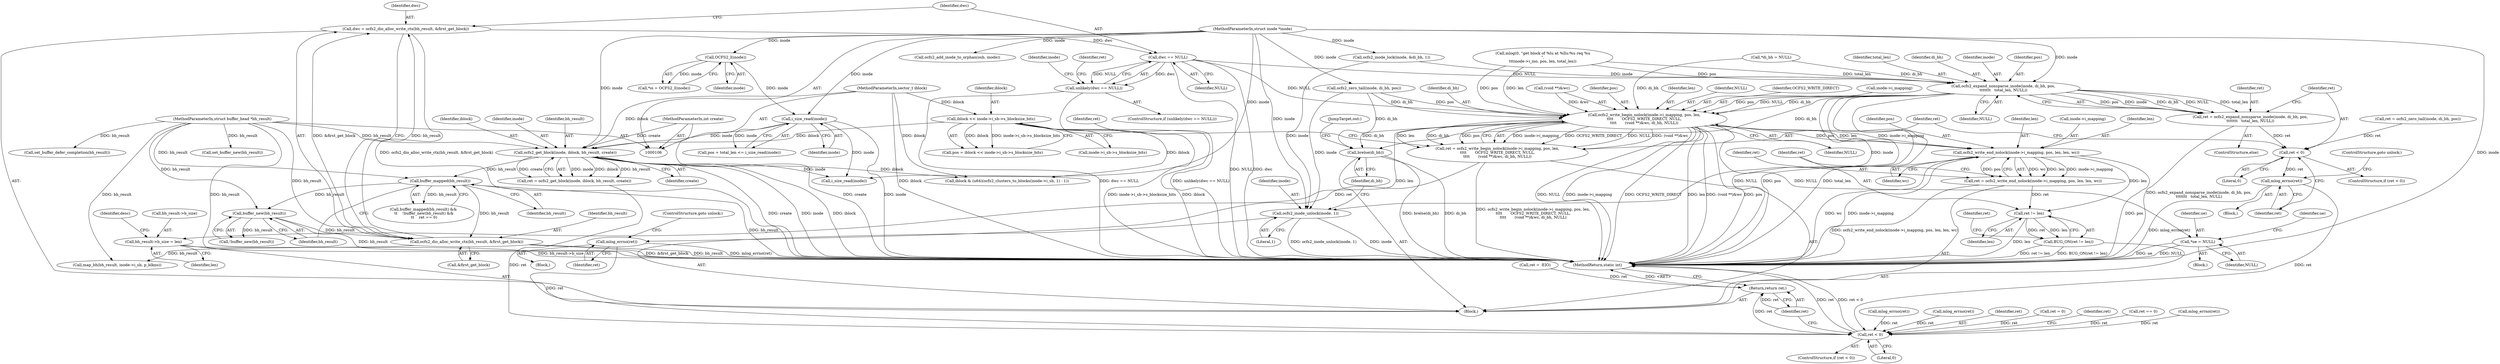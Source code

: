 digraph "1_linux_3e4c56d41eef5595035872a2ec5a483f42e8917f@API" {
"1000232" [label="(Call,dwc = ocfs2_dio_alloc_write_ctx(bh_result, &first_get_block))"];
"1000234" [label="(Call,ocfs2_dio_alloc_write_ctx(bh_result, &first_get_block))"];
"1000217" [label="(Call,buffer_mapped(bh_result))"];
"1000205" [label="(Call,ocfs2_get_block(inode, iblock, bh_result, create))"];
"1000195" [label="(Call,i_size_read(inode))"];
"1000122" [label="(Call,OCFS2_I(inode))"];
"1000107" [label="(MethodParameterIn,struct inode *inode)"];
"1000141" [label="(Call,iblock << inode->i_sb->s_blocksize_bits)"];
"1000108" [label="(MethodParameterIn,sector_t iblock)"];
"1000109" [label="(MethodParameterIn,struct buffer_head *bh_result)"];
"1000110" [label="(MethodParameterIn,int create)"];
"1000221" [label="(Call,buffer_new(bh_result))"];
"1000240" [label="(Call,dwc == NULL)"];
"1000239" [label="(Call,unlikely(dwc == NULL))"];
"1000326" [label="(Call,ocfs2_expand_nonsparse_inode(inode, di_bh, pos,\n\t\t\t\t\t\t\t   total_len, NULL))"];
"1000324" [label="(Call,ret = ocfs2_expand_nonsparse_inode(inode, di_bh, pos,\n\t\t\t\t\t\t\t   total_len, NULL))"];
"1000333" [label="(Call,ret < 0)"];
"1000337" [label="(Call,mlog_errno(ret))"];
"1000485" [label="(Call,ret < 0)"];
"1000492" [label="(Return,return ret;)"];
"1000342" [label="(Call,ocfs2_write_begin_nolock(inode->i_mapping, pos, len,\n\t\t\t\t       OCFS2_WRITE_DIRECT, NULL,\n\t\t\t\t       (void **)&wc, di_bh, NULL))"];
"1000340" [label="(Call,ret = ocfs2_write_begin_nolock(inode->i_mapping, pos, len,\n\t\t\t\t       OCFS2_WRITE_DIRECT, NULL,\n\t\t\t\t       (void **)&wc, di_bh, NULL))"];
"1000359" [label="(Call,mlog_errno(ret))"];
"1000402" [label="(Call,bh_result->b_size = len)"];
"1000424" [label="(Call,*ue = NULL)"];
"1000457" [label="(Call,ocfs2_write_end_nolock(inode->i_mapping, pos, len, len, wc))"];
"1000455" [label="(Call,ret = ocfs2_write_end_nolock(inode->i_mapping, pos, len, len, wc))"];
"1000466" [label="(Call,ret != len)"];
"1000465" [label="(Call,BUG_ON(ret != len))"];
"1000481" [label="(Call,brelse(di_bh))"];
"1000478" [label="(Call,ocfs2_inode_unlock(inode, 1))"];
"1000396" [label="(Call,map_bh(bh_result, inode->i_sb, p_blkno))"];
"1000465" [label="(Call,BUG_ON(ret != len))"];
"1000334" [label="(Identifier,ret)"];
"1000484" [label="(ControlStructure,if (ret < 0))"];
"1000354" [label="(Identifier,di_bh)"];
"1000195" [label="(Call,i_size_read(inode))"];
"1000142" [label="(Identifier,iblock)"];
"1000282" [label="(Call,mlog_errno(ret))"];
"1000409" [label="(Identifier,desc)"];
"1000468" [label="(Identifier,len)"];
"1000330" [label="(Identifier,total_len)"];
"1000235" [label="(Identifier,bh_result)"];
"1000123" [label="(Identifier,inode)"];
"1000462" [label="(Identifier,len)"];
"1000300" [label="(Call,mlog_errno(ret))"];
"1000456" [label="(Identifier,ret)"];
"1000422" [label="(Block,)"];
"1000478" [label="(Call,ocfs2_inode_unlock(inode, 1))"];
"1000411" [label="(Call,set_buffer_new(bh_result))"];
"1000317" [label="(Call,ret = ocfs2_zero_tail(inode, di_bh, pos))"];
"1000216" [label="(Call,buffer_mapped(bh_result) &&\n \t\t    !buffer_new(bh_result) &&\n \t\t    ret == 0)"];
"1000239" [label="(Call,unlikely(dwc == NULL))"];
"1000111" [label="(Block,)"];
"1000331" [label="(Identifier,NULL)"];
"1000458" [label="(Call,inode->i_mapping)"];
"1000413" [label="(Call,set_buffer_defer_completion(bh_result))"];
"1000340" [label="(Call,ret = ocfs2_write_begin_nolock(inode->i_mapping, pos, len,\n\t\t\t\t       OCFS2_WRITE_DIRECT, NULL,\n\t\t\t\t       (void **)&wc, di_bh, NULL))"];
"1000342" [label="(Call,ocfs2_write_begin_nolock(inode->i_mapping, pos, len,\n\t\t\t\t       OCFS2_WRITE_DIRECT, NULL,\n\t\t\t\t       (void **)&wc, di_bh, NULL))"];
"1000486" [label="(Identifier,ret)"];
"1000241" [label="(Identifier,dwc)"];
"1000236" [label="(Call,&first_get_block)"];
"1000328" [label="(Identifier,di_bh)"];
"1000217" [label="(Call,buffer_mapped(bh_result))"];
"1000488" [label="(Call,ret = -EIO)"];
"1000181" [label="(Call,mlog(0, \"get block of %lu at %llu:%u req %u\n\",\n\t\t\tinode->i_ino, pos, len, total_len))"];
"1000335" [label="(Literal,0)"];
"1000455" [label="(Call,ret = ocfs2_write_end_nolock(inode->i_mapping, pos, len, len, wc))"];
"1000385" [label="(Call,iblock & (u64)(ocfs2_clusters_to_blocks(inode->i_sb, 1) - 1))"];
"1000350" [label="(Call,(void **)&wc)"];
"1000424" [label="(Call,*ue = NULL)"];
"1000141" [label="(Call,iblock << inode->i_sb->s_blocksize_bits)"];
"1000108" [label="(MethodParameterIn,sector_t iblock)"];
"1000242" [label="(Identifier,NULL)"];
"1000265" [label="(Call,i_size_read(inode))"];
"1000203" [label="(Call,ret = ocfs2_get_block(inode, iblock, bh_result, create))"];
"1000325" [label="(Identifier,ret)"];
"1000346" [label="(Identifier,pos)"];
"1000233" [label="(Identifier,dwc)"];
"1000232" [label="(Call,dwc = ocfs2_dio_alloc_write_ctx(bh_result, &first_get_block))"];
"1000469" [label="(Call,ret = 0)"];
"1000209" [label="(Identifier,create)"];
"1000240" [label="(Call,dwc == NULL)"];
"1000222" [label="(Identifier,bh_result)"];
"1000274" [label="(Call,ocfs2_add_inode_to_orphan(osb, inode))"];
"1000134" [label="(Call,*di_bh = NULL)"];
"1000220" [label="(Call,!buffer_new(bh_result))"];
"1000470" [label="(Identifier,ret)"];
"1000207" [label="(Identifier,iblock)"];
"1000238" [label="(ControlStructure,if (unlikely(dwc == NULL)))"];
"1000324" [label="(Call,ret = ocfs2_expand_nonsparse_inode(inode, di_bh, pos,\n\t\t\t\t\t\t\t   total_len, NULL))"];
"1000489" [label="(Identifier,ret)"];
"1000341" [label="(Identifier,ret)"];
"1000463" [label="(Identifier,len)"];
"1000234" [label="(Call,ocfs2_dio_alloc_write_ctx(bh_result, &first_get_block))"];
"1000430" [label="(Identifier,ue)"];
"1000191" [label="(Call,pos + total_len <= i_size_read(inode))"];
"1000256" [label="(Identifier,inode)"];
"1000143" [label="(Call,inode->i_sb->s_blocksize_bits)"];
"1000426" [label="(Identifier,NULL)"];
"1000327" [label="(Identifier,inode)"];
"1000337" [label="(Call,mlog_errno(ret))"];
"1000336" [label="(Block,)"];
"1000483" [label="(JumpTarget,out:)"];
"1000205" [label="(Call,ocfs2_get_block(inode, iblock, bh_result, create))"];
"1000457" [label="(Call,ocfs2_write_end_nolock(inode->i_mapping, pos, len, len, wc))"];
"1000323" [label="(ControlStructure,else)"];
"1000110" [label="(MethodParameterIn,int create)"];
"1000466" [label="(Call,ret != len)"];
"1000223" [label="(Call,ret == 0)"];
"1000464" [label="(Identifier,wc)"];
"1000206" [label="(Identifier,inode)"];
"1000347" [label="(Identifier,len)"];
"1000493" [label="(Identifier,ret)"];
"1000349" [label="(Identifier,NULL)"];
"1000357" [label="(Identifier,ret)"];
"1000107" [label="(MethodParameterIn,struct inode *inode)"];
"1000494" [label="(MethodReturn,static int)"];
"1000425" [label="(Identifier,ue)"];
"1000339" [label="(ControlStructure,goto unlock;)"];
"1000492" [label="(Return,return ret;)"];
"1000122" [label="(Call,OCFS2_I(inode))"];
"1000326" [label="(Call,ocfs2_expand_nonsparse_inode(inode, di_bh, pos,\n\t\t\t\t\t\t\t   total_len, NULL))"];
"1000479" [label="(Identifier,inode)"];
"1000196" [label="(Identifier,inode)"];
"1000333" [label="(Call,ret < 0)"];
"1000329" [label="(Identifier,pos)"];
"1000248" [label="(Call,mlog_errno(ret))"];
"1000360" [label="(Identifier,ret)"];
"1000487" [label="(Literal,0)"];
"1000403" [label="(Call,bh_result->b_size)"];
"1000338" [label="(Identifier,ret)"];
"1000361" [label="(ControlStructure,goto unlock;)"];
"1000109" [label="(MethodParameterIn,struct buffer_head *bh_result)"];
"1000480" [label="(Literal,1)"];
"1000348" [label="(Identifier,OCFS2_WRITE_DIRECT)"];
"1000319" [label="(Call,ocfs2_zero_tail(inode, di_bh, pos))"];
"1000332" [label="(ControlStructure,if (ret < 0))"];
"1000359" [label="(Call,mlog_errno(ret))"];
"1000467" [label="(Identifier,ret)"];
"1000355" [label="(Identifier,NULL)"];
"1000406" [label="(Identifier,len)"];
"1000221" [label="(Call,buffer_new(bh_result))"];
"1000485" [label="(Call,ret < 0)"];
"1000292" [label="(Call,ocfs2_inode_lock(inode, &di_bh, 1))"];
"1000139" [label="(Call,pos = iblock << inode->i_sb->s_blocksize_bits)"];
"1000120" [label="(Call,*oi = OCFS2_I(inode))"];
"1000461" [label="(Identifier,pos)"];
"1000482" [label="(Identifier,di_bh)"];
"1000245" [label="(Identifier,ret)"];
"1000343" [label="(Call,inode->i_mapping)"];
"1000208" [label="(Identifier,bh_result)"];
"1000218" [label="(Identifier,bh_result)"];
"1000402" [label="(Call,bh_result->b_size = len)"];
"1000481" [label="(Call,brelse(di_bh))"];
"1000358" [label="(Block,)"];
"1000232" -> "1000111"  [label="AST: "];
"1000232" -> "1000234"  [label="CFG: "];
"1000233" -> "1000232"  [label="AST: "];
"1000234" -> "1000232"  [label="AST: "];
"1000241" -> "1000232"  [label="CFG: "];
"1000232" -> "1000494"  [label="DDG: ocfs2_dio_alloc_write_ctx(bh_result, &first_get_block)"];
"1000234" -> "1000232"  [label="DDG: bh_result"];
"1000234" -> "1000232"  [label="DDG: &first_get_block"];
"1000232" -> "1000240"  [label="DDG: dwc"];
"1000234" -> "1000236"  [label="CFG: "];
"1000235" -> "1000234"  [label="AST: "];
"1000236" -> "1000234"  [label="AST: "];
"1000234" -> "1000494"  [label="DDG: &first_get_block"];
"1000234" -> "1000494"  [label="DDG: bh_result"];
"1000217" -> "1000234"  [label="DDG: bh_result"];
"1000221" -> "1000234"  [label="DDG: bh_result"];
"1000109" -> "1000234"  [label="DDG: bh_result"];
"1000234" -> "1000396"  [label="DDG: bh_result"];
"1000217" -> "1000216"  [label="AST: "];
"1000217" -> "1000218"  [label="CFG: "];
"1000218" -> "1000217"  [label="AST: "];
"1000222" -> "1000217"  [label="CFG: "];
"1000216" -> "1000217"  [label="CFG: "];
"1000217" -> "1000494"  [label="DDG: bh_result"];
"1000217" -> "1000216"  [label="DDG: bh_result"];
"1000205" -> "1000217"  [label="DDG: bh_result"];
"1000109" -> "1000217"  [label="DDG: bh_result"];
"1000217" -> "1000221"  [label="DDG: bh_result"];
"1000205" -> "1000203"  [label="AST: "];
"1000205" -> "1000209"  [label="CFG: "];
"1000206" -> "1000205"  [label="AST: "];
"1000207" -> "1000205"  [label="AST: "];
"1000208" -> "1000205"  [label="AST: "];
"1000209" -> "1000205"  [label="AST: "];
"1000203" -> "1000205"  [label="CFG: "];
"1000205" -> "1000494"  [label="DDG: create"];
"1000205" -> "1000494"  [label="DDG: inode"];
"1000205" -> "1000494"  [label="DDG: iblock"];
"1000205" -> "1000203"  [label="DDG: inode"];
"1000205" -> "1000203"  [label="DDG: iblock"];
"1000205" -> "1000203"  [label="DDG: bh_result"];
"1000205" -> "1000203"  [label="DDG: create"];
"1000195" -> "1000205"  [label="DDG: inode"];
"1000107" -> "1000205"  [label="DDG: inode"];
"1000141" -> "1000205"  [label="DDG: iblock"];
"1000108" -> "1000205"  [label="DDG: iblock"];
"1000109" -> "1000205"  [label="DDG: bh_result"];
"1000110" -> "1000205"  [label="DDG: create"];
"1000205" -> "1000265"  [label="DDG: inode"];
"1000205" -> "1000385"  [label="DDG: iblock"];
"1000195" -> "1000191"  [label="AST: "];
"1000195" -> "1000196"  [label="CFG: "];
"1000196" -> "1000195"  [label="AST: "];
"1000191" -> "1000195"  [label="CFG: "];
"1000195" -> "1000494"  [label="DDG: inode"];
"1000195" -> "1000191"  [label="DDG: inode"];
"1000122" -> "1000195"  [label="DDG: inode"];
"1000107" -> "1000195"  [label="DDG: inode"];
"1000195" -> "1000265"  [label="DDG: inode"];
"1000122" -> "1000120"  [label="AST: "];
"1000122" -> "1000123"  [label="CFG: "];
"1000123" -> "1000122"  [label="AST: "];
"1000120" -> "1000122"  [label="CFG: "];
"1000122" -> "1000120"  [label="DDG: inode"];
"1000107" -> "1000122"  [label="DDG: inode"];
"1000107" -> "1000106"  [label="AST: "];
"1000107" -> "1000494"  [label="DDG: inode"];
"1000107" -> "1000265"  [label="DDG: inode"];
"1000107" -> "1000274"  [label="DDG: inode"];
"1000107" -> "1000292"  [label="DDG: inode"];
"1000107" -> "1000319"  [label="DDG: inode"];
"1000107" -> "1000326"  [label="DDG: inode"];
"1000107" -> "1000478"  [label="DDG: inode"];
"1000141" -> "1000139"  [label="AST: "];
"1000141" -> "1000143"  [label="CFG: "];
"1000142" -> "1000141"  [label="AST: "];
"1000143" -> "1000141"  [label="AST: "];
"1000139" -> "1000141"  [label="CFG: "];
"1000141" -> "1000494"  [label="DDG: iblock"];
"1000141" -> "1000494"  [label="DDG: inode->i_sb->s_blocksize_bits"];
"1000141" -> "1000139"  [label="DDG: iblock"];
"1000141" -> "1000139"  [label="DDG: inode->i_sb->s_blocksize_bits"];
"1000108" -> "1000141"  [label="DDG: iblock"];
"1000141" -> "1000385"  [label="DDG: iblock"];
"1000108" -> "1000106"  [label="AST: "];
"1000108" -> "1000494"  [label="DDG: iblock"];
"1000108" -> "1000385"  [label="DDG: iblock"];
"1000109" -> "1000106"  [label="AST: "];
"1000109" -> "1000494"  [label="DDG: bh_result"];
"1000109" -> "1000221"  [label="DDG: bh_result"];
"1000109" -> "1000396"  [label="DDG: bh_result"];
"1000109" -> "1000411"  [label="DDG: bh_result"];
"1000109" -> "1000413"  [label="DDG: bh_result"];
"1000110" -> "1000106"  [label="AST: "];
"1000110" -> "1000494"  [label="DDG: create"];
"1000221" -> "1000220"  [label="AST: "];
"1000221" -> "1000222"  [label="CFG: "];
"1000222" -> "1000221"  [label="AST: "];
"1000220" -> "1000221"  [label="CFG: "];
"1000221" -> "1000494"  [label="DDG: bh_result"];
"1000221" -> "1000220"  [label="DDG: bh_result"];
"1000240" -> "1000239"  [label="AST: "];
"1000240" -> "1000242"  [label="CFG: "];
"1000241" -> "1000240"  [label="AST: "];
"1000242" -> "1000240"  [label="AST: "];
"1000239" -> "1000240"  [label="CFG: "];
"1000240" -> "1000494"  [label="DDG: NULL"];
"1000240" -> "1000494"  [label="DDG: dwc"];
"1000240" -> "1000239"  [label="DDG: dwc"];
"1000240" -> "1000239"  [label="DDG: NULL"];
"1000240" -> "1000326"  [label="DDG: NULL"];
"1000240" -> "1000342"  [label="DDG: NULL"];
"1000239" -> "1000238"  [label="AST: "];
"1000245" -> "1000239"  [label="CFG: "];
"1000256" -> "1000239"  [label="CFG: "];
"1000239" -> "1000494"  [label="DDG: unlikely(dwc == NULL)"];
"1000239" -> "1000494"  [label="DDG: dwc == NULL"];
"1000326" -> "1000324"  [label="AST: "];
"1000326" -> "1000331"  [label="CFG: "];
"1000327" -> "1000326"  [label="AST: "];
"1000328" -> "1000326"  [label="AST: "];
"1000329" -> "1000326"  [label="AST: "];
"1000330" -> "1000326"  [label="AST: "];
"1000331" -> "1000326"  [label="AST: "];
"1000324" -> "1000326"  [label="CFG: "];
"1000326" -> "1000494"  [label="DDG: NULL"];
"1000326" -> "1000494"  [label="DDG: pos"];
"1000326" -> "1000494"  [label="DDG: total_len"];
"1000326" -> "1000324"  [label="DDG: pos"];
"1000326" -> "1000324"  [label="DDG: inode"];
"1000326" -> "1000324"  [label="DDG: di_bh"];
"1000326" -> "1000324"  [label="DDG: NULL"];
"1000326" -> "1000324"  [label="DDG: total_len"];
"1000292" -> "1000326"  [label="DDG: inode"];
"1000134" -> "1000326"  [label="DDG: di_bh"];
"1000181" -> "1000326"  [label="DDG: pos"];
"1000181" -> "1000326"  [label="DDG: total_len"];
"1000326" -> "1000342"  [label="DDG: pos"];
"1000326" -> "1000342"  [label="DDG: NULL"];
"1000326" -> "1000342"  [label="DDG: di_bh"];
"1000326" -> "1000478"  [label="DDG: inode"];
"1000326" -> "1000481"  [label="DDG: di_bh"];
"1000324" -> "1000323"  [label="AST: "];
"1000325" -> "1000324"  [label="AST: "];
"1000334" -> "1000324"  [label="CFG: "];
"1000324" -> "1000494"  [label="DDG: ocfs2_expand_nonsparse_inode(inode, di_bh, pos,\n\t\t\t\t\t\t\t   total_len, NULL)"];
"1000324" -> "1000333"  [label="DDG: ret"];
"1000333" -> "1000332"  [label="AST: "];
"1000333" -> "1000335"  [label="CFG: "];
"1000334" -> "1000333"  [label="AST: "];
"1000335" -> "1000333"  [label="AST: "];
"1000338" -> "1000333"  [label="CFG: "];
"1000341" -> "1000333"  [label="CFG: "];
"1000317" -> "1000333"  [label="DDG: ret"];
"1000333" -> "1000337"  [label="DDG: ret"];
"1000337" -> "1000336"  [label="AST: "];
"1000337" -> "1000338"  [label="CFG: "];
"1000338" -> "1000337"  [label="AST: "];
"1000339" -> "1000337"  [label="CFG: "];
"1000337" -> "1000494"  [label="DDG: mlog_errno(ret)"];
"1000337" -> "1000485"  [label="DDG: ret"];
"1000485" -> "1000484"  [label="AST: "];
"1000485" -> "1000487"  [label="CFG: "];
"1000486" -> "1000485"  [label="AST: "];
"1000487" -> "1000485"  [label="AST: "];
"1000489" -> "1000485"  [label="CFG: "];
"1000493" -> "1000485"  [label="CFG: "];
"1000485" -> "1000494"  [label="DDG: ret"];
"1000485" -> "1000494"  [label="DDG: ret < 0"];
"1000300" -> "1000485"  [label="DDG: ret"];
"1000359" -> "1000485"  [label="DDG: ret"];
"1000248" -> "1000485"  [label="DDG: ret"];
"1000282" -> "1000485"  [label="DDG: ret"];
"1000469" -> "1000485"  [label="DDG: ret"];
"1000223" -> "1000485"  [label="DDG: ret"];
"1000203" -> "1000485"  [label="DDG: ret"];
"1000485" -> "1000492"  [label="DDG: ret"];
"1000492" -> "1000111"  [label="AST: "];
"1000492" -> "1000493"  [label="CFG: "];
"1000493" -> "1000492"  [label="AST: "];
"1000494" -> "1000492"  [label="CFG: "];
"1000492" -> "1000494"  [label="DDG: <RET>"];
"1000493" -> "1000492"  [label="DDG: ret"];
"1000488" -> "1000492"  [label="DDG: ret"];
"1000342" -> "1000340"  [label="AST: "];
"1000342" -> "1000355"  [label="CFG: "];
"1000343" -> "1000342"  [label="AST: "];
"1000346" -> "1000342"  [label="AST: "];
"1000347" -> "1000342"  [label="AST: "];
"1000348" -> "1000342"  [label="AST: "];
"1000349" -> "1000342"  [label="AST: "];
"1000350" -> "1000342"  [label="AST: "];
"1000354" -> "1000342"  [label="AST: "];
"1000355" -> "1000342"  [label="AST: "];
"1000340" -> "1000342"  [label="CFG: "];
"1000342" -> "1000494"  [label="DDG: NULL"];
"1000342" -> "1000494"  [label="DDG: inode->i_mapping"];
"1000342" -> "1000494"  [label="DDG: OCFS2_WRITE_DIRECT"];
"1000342" -> "1000494"  [label="DDG: len"];
"1000342" -> "1000494"  [label="DDG: (void **)&wc"];
"1000342" -> "1000494"  [label="DDG: pos"];
"1000342" -> "1000340"  [label="DDG: inode->i_mapping"];
"1000342" -> "1000340"  [label="DDG: OCFS2_WRITE_DIRECT"];
"1000342" -> "1000340"  [label="DDG: NULL"];
"1000342" -> "1000340"  [label="DDG: (void **)&wc"];
"1000342" -> "1000340"  [label="DDG: len"];
"1000342" -> "1000340"  [label="DDG: di_bh"];
"1000342" -> "1000340"  [label="DDG: pos"];
"1000319" -> "1000342"  [label="DDG: pos"];
"1000319" -> "1000342"  [label="DDG: di_bh"];
"1000181" -> "1000342"  [label="DDG: pos"];
"1000181" -> "1000342"  [label="DDG: len"];
"1000350" -> "1000342"  [label="DDG: &wc"];
"1000134" -> "1000342"  [label="DDG: di_bh"];
"1000342" -> "1000402"  [label="DDG: len"];
"1000342" -> "1000424"  [label="DDG: NULL"];
"1000342" -> "1000457"  [label="DDG: inode->i_mapping"];
"1000342" -> "1000457"  [label="DDG: pos"];
"1000342" -> "1000457"  [label="DDG: len"];
"1000342" -> "1000481"  [label="DDG: di_bh"];
"1000340" -> "1000111"  [label="AST: "];
"1000341" -> "1000340"  [label="AST: "];
"1000357" -> "1000340"  [label="CFG: "];
"1000340" -> "1000494"  [label="DDG: ocfs2_write_begin_nolock(inode->i_mapping, pos, len,\n\t\t\t\t       OCFS2_WRITE_DIRECT, NULL,\n\t\t\t\t       (void **)&wc, di_bh, NULL)"];
"1000340" -> "1000359"  [label="DDG: ret"];
"1000359" -> "1000358"  [label="AST: "];
"1000359" -> "1000360"  [label="CFG: "];
"1000360" -> "1000359"  [label="AST: "];
"1000361" -> "1000359"  [label="CFG: "];
"1000359" -> "1000494"  [label="DDG: mlog_errno(ret)"];
"1000402" -> "1000111"  [label="AST: "];
"1000402" -> "1000406"  [label="CFG: "];
"1000403" -> "1000402"  [label="AST: "];
"1000406" -> "1000402"  [label="AST: "];
"1000409" -> "1000402"  [label="CFG: "];
"1000402" -> "1000494"  [label="DDG: bh_result->b_size"];
"1000424" -> "1000422"  [label="AST: "];
"1000424" -> "1000426"  [label="CFG: "];
"1000425" -> "1000424"  [label="AST: "];
"1000426" -> "1000424"  [label="AST: "];
"1000430" -> "1000424"  [label="CFG: "];
"1000424" -> "1000494"  [label="DDG: NULL"];
"1000424" -> "1000494"  [label="DDG: ue"];
"1000457" -> "1000455"  [label="AST: "];
"1000457" -> "1000464"  [label="CFG: "];
"1000458" -> "1000457"  [label="AST: "];
"1000461" -> "1000457"  [label="AST: "];
"1000462" -> "1000457"  [label="AST: "];
"1000463" -> "1000457"  [label="AST: "];
"1000464" -> "1000457"  [label="AST: "];
"1000455" -> "1000457"  [label="CFG: "];
"1000457" -> "1000494"  [label="DDG: pos"];
"1000457" -> "1000494"  [label="DDG: wc"];
"1000457" -> "1000494"  [label="DDG: inode->i_mapping"];
"1000457" -> "1000455"  [label="DDG: wc"];
"1000457" -> "1000455"  [label="DDG: len"];
"1000457" -> "1000455"  [label="DDG: inode->i_mapping"];
"1000457" -> "1000455"  [label="DDG: pos"];
"1000457" -> "1000466"  [label="DDG: len"];
"1000455" -> "1000111"  [label="AST: "];
"1000456" -> "1000455"  [label="AST: "];
"1000467" -> "1000455"  [label="CFG: "];
"1000455" -> "1000494"  [label="DDG: ocfs2_write_end_nolock(inode->i_mapping, pos, len, len, wc)"];
"1000455" -> "1000466"  [label="DDG: ret"];
"1000466" -> "1000465"  [label="AST: "];
"1000466" -> "1000468"  [label="CFG: "];
"1000467" -> "1000466"  [label="AST: "];
"1000468" -> "1000466"  [label="AST: "];
"1000465" -> "1000466"  [label="CFG: "];
"1000466" -> "1000494"  [label="DDG: len"];
"1000466" -> "1000465"  [label="DDG: ret"];
"1000466" -> "1000465"  [label="DDG: len"];
"1000465" -> "1000111"  [label="AST: "];
"1000470" -> "1000465"  [label="CFG: "];
"1000465" -> "1000494"  [label="DDG: BUG_ON(ret != len)"];
"1000465" -> "1000494"  [label="DDG: ret != len"];
"1000481" -> "1000111"  [label="AST: "];
"1000481" -> "1000482"  [label="CFG: "];
"1000482" -> "1000481"  [label="AST: "];
"1000483" -> "1000481"  [label="CFG: "];
"1000481" -> "1000494"  [label="DDG: brelse(di_bh)"];
"1000481" -> "1000494"  [label="DDG: di_bh"];
"1000319" -> "1000481"  [label="DDG: di_bh"];
"1000478" -> "1000111"  [label="AST: "];
"1000478" -> "1000480"  [label="CFG: "];
"1000479" -> "1000478"  [label="AST: "];
"1000480" -> "1000478"  [label="AST: "];
"1000482" -> "1000478"  [label="CFG: "];
"1000478" -> "1000494"  [label="DDG: inode"];
"1000478" -> "1000494"  [label="DDG: ocfs2_inode_unlock(inode, 1)"];
"1000292" -> "1000478"  [label="DDG: inode"];
"1000319" -> "1000478"  [label="DDG: inode"];
}
